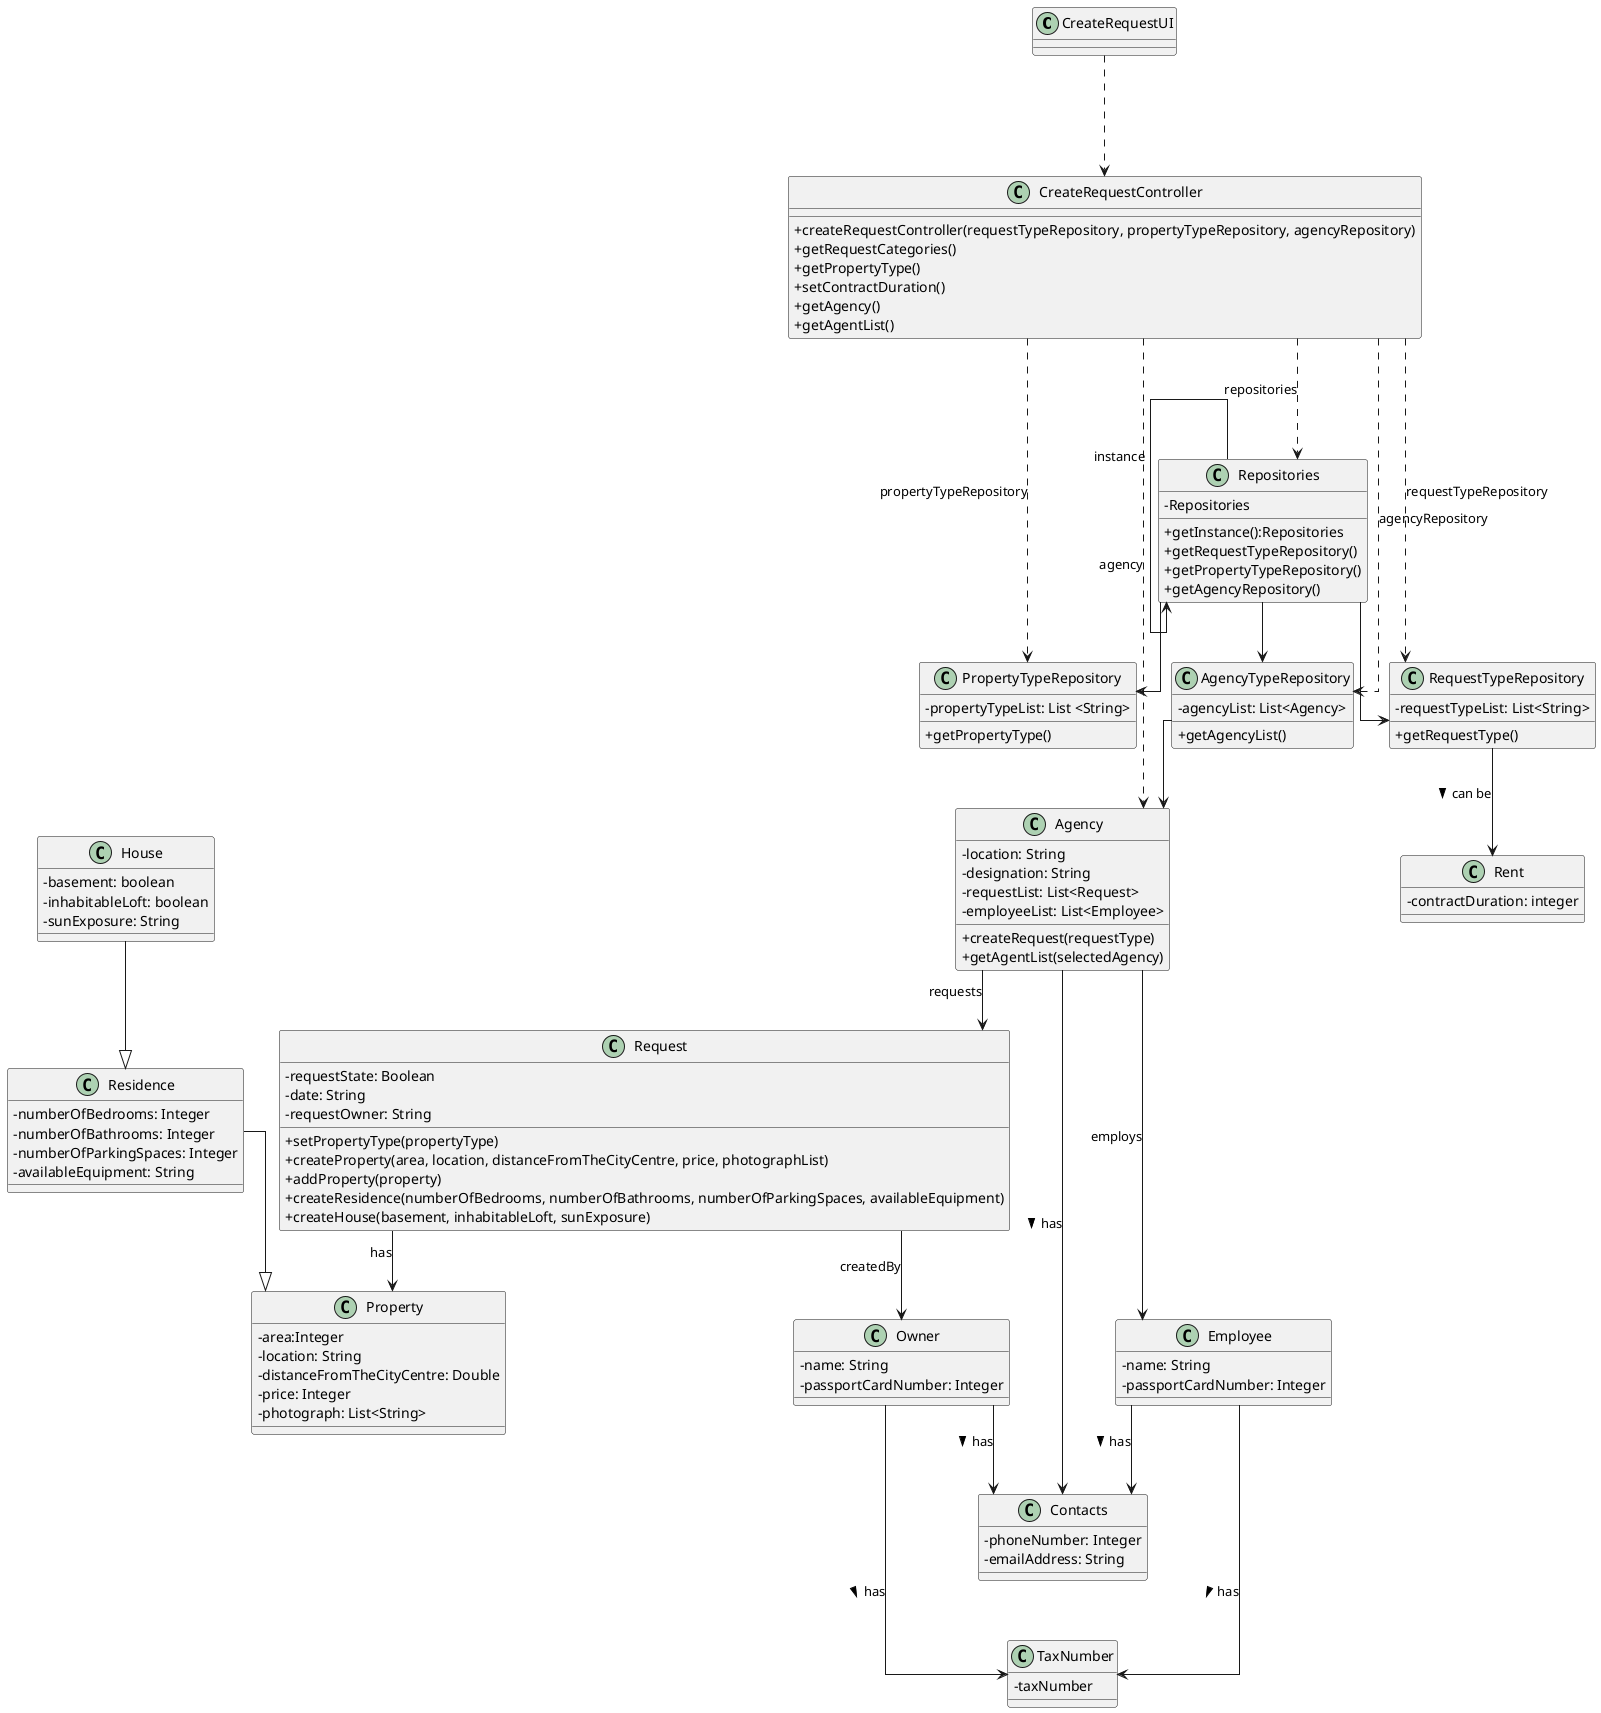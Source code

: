@startuml
skinparam classAttributeIconSize 0
skinparam linetype ortho

class CreateRequestUI{
}

class CreateRequestController{
+ createRequestController(requestTypeRepository, propertyTypeRepository, agencyRepository)
+ getRequestCategories()
+ getPropertyType()
+ setContractDuration()
+ getAgency()
+ getAgentList()
}

class Repositories{
- Repositories
+ getInstance():Repositories
+ getRequestTypeRepository()
+ getPropertyTypeRepository()
+ getAgencyRepository()
}

class PropertyTypeRepository{
- propertyTypeList: List <String>
+ getPropertyType()
}

class AgencyTypeRepository{
- agencyList: List<Agency>
+ getAgencyList()
}

class Agency{
- location: String
- designation: String
- requestList: List<Request>
- employeeList: List<Employee>
+ createRequest(requestType)
+ getAgentList(selectedAgency)
}

class RequestTypeRepository{
- requestTypeList: List<String>
+ getRequestType()
}

class Request{
- requestState: Boolean
- date: String
- requestOwner: String
+ setPropertyType(propertyType)
+ createProperty(area, location, distanceFromTheCityCentre, price, photographList)
+ addProperty(property)
+ createResidence(numberOfBedrooms, numberOfBathrooms, numberOfParkingSpaces, availableEquipment)
+ createHouse(basement, inhabitableLoft, sunExposure)
}

class Property{
- area:Integer
- location: String
- distanceFromTheCityCentre: Double
- price: Integer
- photograph: List<String>
}

class Owner{
- name: String
- passportCardNumber: Integer
}

class Residence{
- numberOfBedrooms: Integer
- numberOfBathrooms: Integer
- numberOfParkingSpaces: Integer
- availableEquipment: String
}

class House{
- basement: boolean
- inhabitableLoft: boolean
- sunExposure: String
}

class Contacts{
- phoneNumber: Integer
- emailAddress: String
}

class Employee{
- name: String
- passportCardNumber: Integer
}

class TaxNumber{
- taxNumber
}

class Rent{
- contractDuration: integer
}

CreateRequestUI -.-> CreateRequestController

CreateRequestController -.-> Repositories : repositories
CreateRequestController -.-> Agency : agency
CreateRequestController -.-> RequestTypeRepository : requestTypeRepository
CreateRequestController -.-> AgencyTypeRepository : agencyRepository
CreateRequestController -.-> PropertyTypeRepository : propertyTypeRepository

Agency --> Request : requests
Agency --> Employee : employs
AgencyTypeRepository --> Agency
Request --> Property : has
Request --> Owner : createdBy
RequestTypeRepository --> Rent: can be >

Repositories --> AgencyTypeRepository
Repositories --> PropertyTypeRepository
Repositories --> RequestTypeRepository

House --|> Residence

Residence --|> Property

Agency --> Contacts : has >
Employee --> Contacts : has >
Owner --> Contacts : has >

Owner ---> TaxNumber : has >
Employee --> TaxNumber : has >

Repositories -> Repositories : instance
@enduml